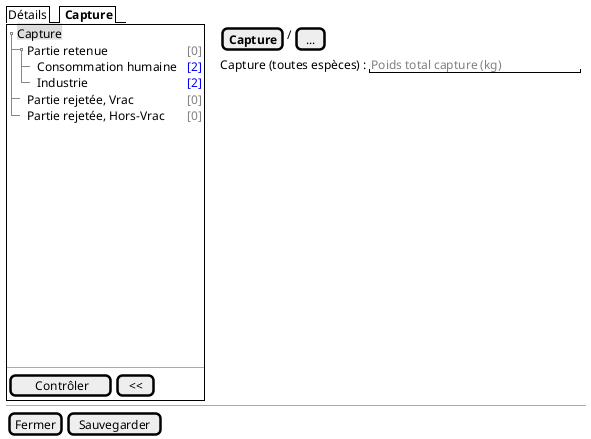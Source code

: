 @startsalt
{
  {/ Détails | <b> Capture }
  {+
   {T
       + <back:#DDD>Capture    | .
       ++ Partie retenue       | <color:gray>[0]
       +++ Consommation humaine | <color:blue>[2]
       +++ Industrie | <color:blue>[2]
       ++ Partie rejetée, Vrac | <color:gray>[0]
       ++ Partie rejetée, Hors-Vrac | <color:gray>[0]
   }
    .
    .
    .
    .
    .
    .
    .
    .
    .
    .
    .
    .
    .
   --
   {
      [<&checkmark> Contrôler] | [ << ]
   }
  } | . | {
    { [<b>Capture] | / | [...]}

    {Capture (toutes espèces) : | " <color:gray>Poids total capture (kg) " }
  }

  -- | -- | --
  { [Fermer] | [Sauvegarder] }
}
@endsalt


